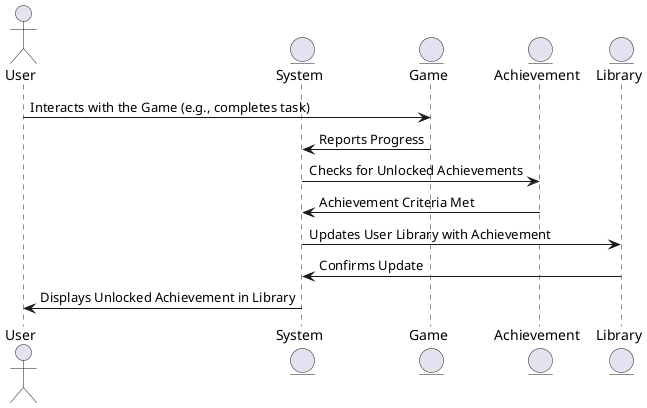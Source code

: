 @startuml
actor User
entity System
entity Game
entity Achievement
entity Library

User -> Game : Interacts with the Game (e.g., completes task)
Game -> System : Reports Progress
System -> Achievement : Checks for Unlocked Achievements
Achievement -> System : Achievement Criteria Met
System -> Library : Updates User Library with Achievement
Library -> System : Confirms Update
System -> User : Displays Unlocked Achievement in Library
@enduml
